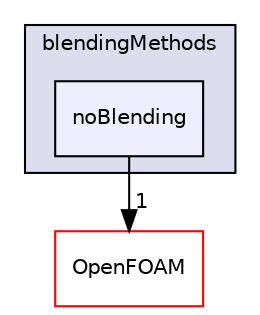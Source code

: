 digraph "src/phaseSystemModels/reactingEulerFoam/phaseSystems/BlendedInterfacialModel/blendingMethods/noBlending" {
  bgcolor=transparent;
  compound=true
  node [ fontsize="10", fontname="Helvetica"];
  edge [ labelfontsize="10", labelfontname="Helvetica"];
  subgraph clusterdir_0db6c73b6a483688fcc75ede5b33eae6 {
    graph [ bgcolor="#ddddee", pencolor="black", label="blendingMethods" fontname="Helvetica", fontsize="10", URL="dir_0db6c73b6a483688fcc75ede5b33eae6.html"]
  dir_5c94cb552ce72b9607d65055cd326b36 [shape=box, label="noBlending", style="filled", fillcolor="#eeeeff", pencolor="black", URL="dir_5c94cb552ce72b9607d65055cd326b36.html"];
  }
  dir_c5473ff19b20e6ec4dfe5c310b3778a8 [shape=box label="OpenFOAM" color="red" URL="dir_c5473ff19b20e6ec4dfe5c310b3778a8.html"];
  dir_5c94cb552ce72b9607d65055cd326b36->dir_c5473ff19b20e6ec4dfe5c310b3778a8 [headlabel="1", labeldistance=1.5 headhref="dir_003203_002151.html"];
}
